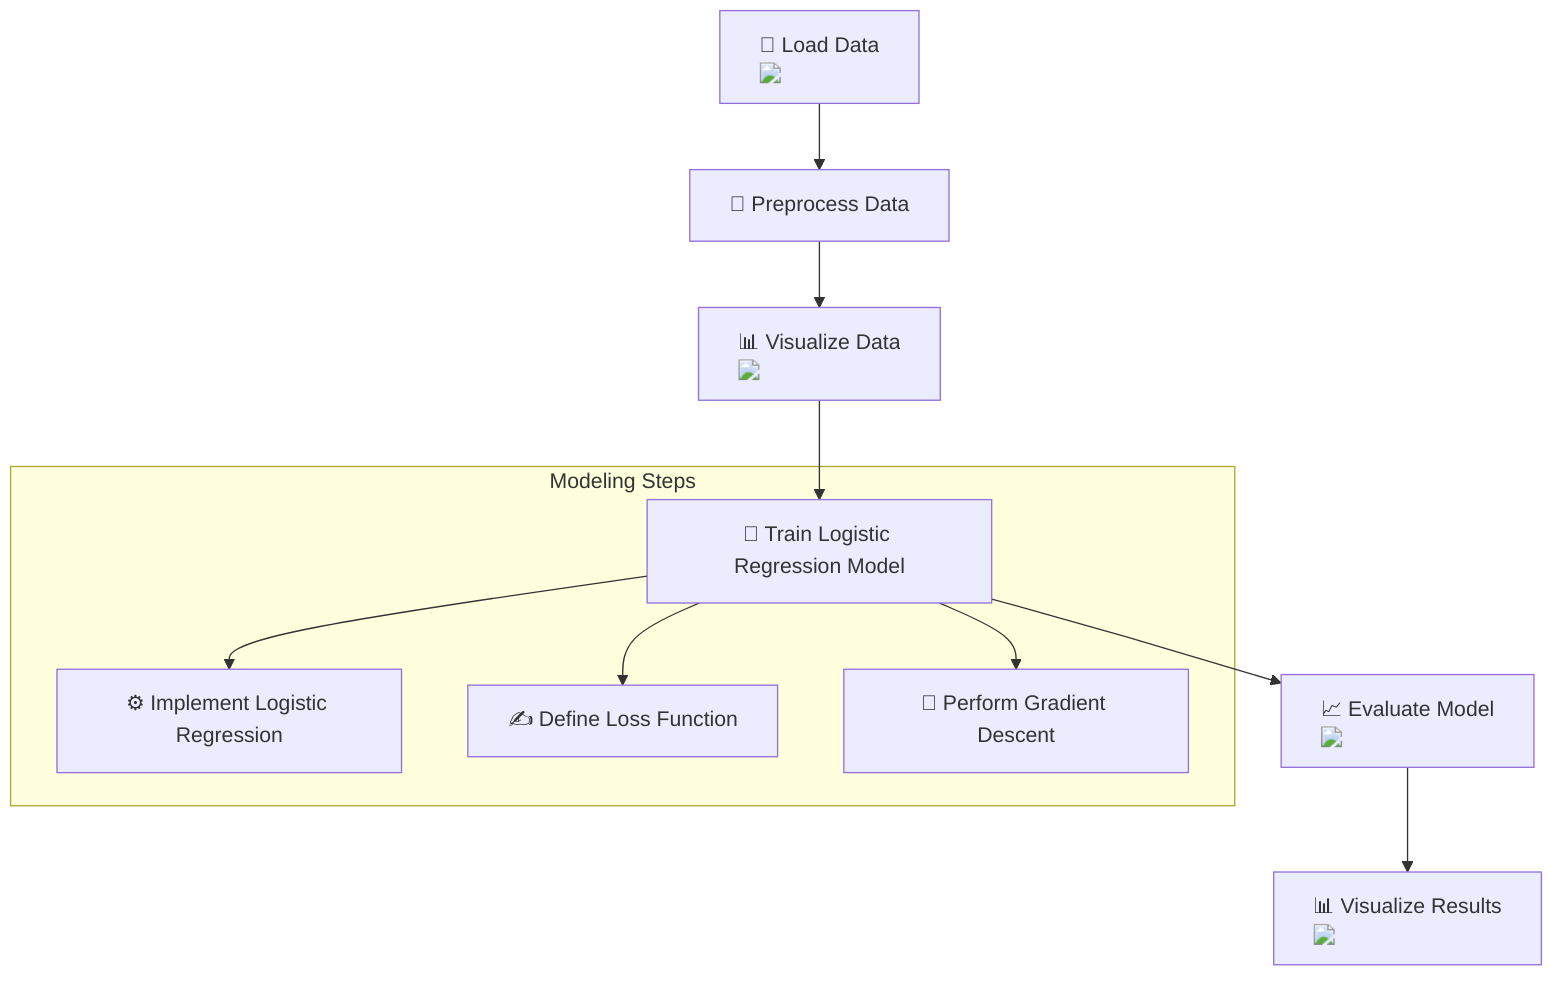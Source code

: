 graph TD
  A["📁 Load Data <img src='file.svg'/>"] --> B["🧹 Preprocess Data"]
  B --> C["📊 Visualize Data <img src='scatter_plot_template.svg'/>"]
  C --> D["🧠 Train Logistic Regression Model"]
  D --> E["📈 Evaluate Model <img src='barplot_template.svg'/>"]
  E --> F["📊 Visualize Results <img src='lineplot_template.svg'/>"]
  
  subgraph "Modeling Steps"
    D --> D1["⚙️ Implement Logistic Regression"]
    D --> D2["✍️ Define Loss Function"]
    D --> D3["🔄 Perform Gradient Descent"]
  end